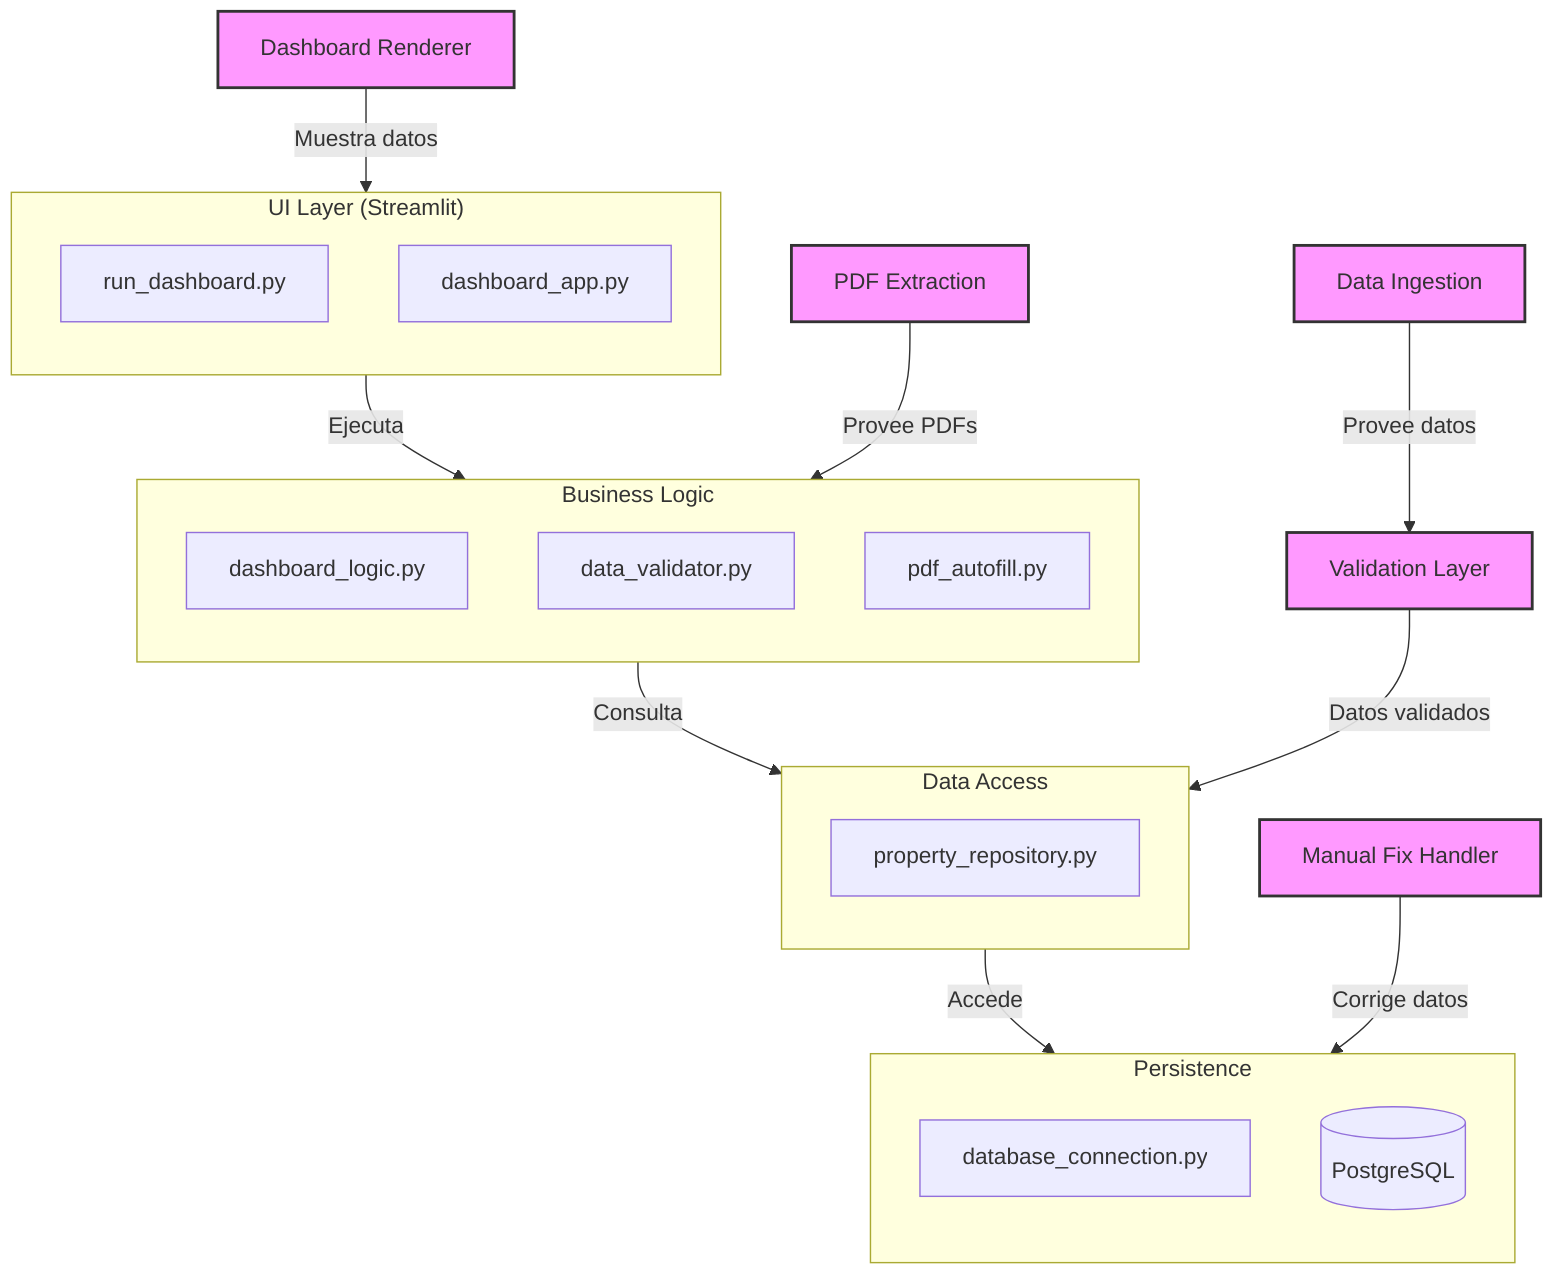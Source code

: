 flowchart TB
    %% ===== CAPA UI =====
    subgraph UI["UI Layer (Streamlit)"]
        direction TB
        run_dashboard["run_dashboard.py"]
        dashboard_app["dashboard_app.py"]
    end

    %% ===== CAPA LÓGICA =====
    subgraph Logic["Business Logic"]
        direction TB
        dashboard_logic["dashboard_logic.py"]
        data_validator["data_validator.py"]
        pdf_autofill["pdf_autofill.py"]
    end

    %% ===== CAPA ACCESO DATOS =====
    subgraph DataAccess["Data Access"]
        direction TB
        property_repository["property_repository.py"]
    end

    %% ===== PERSISTENCIA =====
    subgraph Persistence["Persistence"]
        direction TB
        database_connection["database_connection.py"]
        db[(PostgreSQL)]
    end

    %% ===== SUBSISTEMAS =====
    DataIngestion["Data Ingestion"]:::subsystem
    PDFExtraction["PDF Extraction"]:::subsystem
    ValidationLayer["Validation Layer"]:::subsystem
    DashboardRenderer["Dashboard Renderer"]:::subsystem
    ManualFixHandler["Manual Fix Handler"]:::subsystem

    %% ===== CONEXIONES =====
    UI -->|"Ejecuta"| Logic
    Logic -->|"Consulta"| DataAccess
    DataAccess -->|"Accede"| Persistence

    DataIngestion -->|"Provee datos"| ValidationLayer
    PDFExtraction -->|"Provee PDFs"| Logic
    ValidationLayer -->|"Datos validados"| DataAccess
    DashboardRenderer -->|"Muestra datos"| UI
    ManualFixHandler -->|"Corrige datos"| Persistence

    %% Estilos
    classDef subsystem fill:#f9f,stroke:#333,stroke-width:2px

    %% Relaciones opcionales/planificadas
    %% UI -->|Planificado: API| FutureAPI[FastAPI]:::future
    %% classDef future fill:#ccf,stroke-dasharray: 5 5
